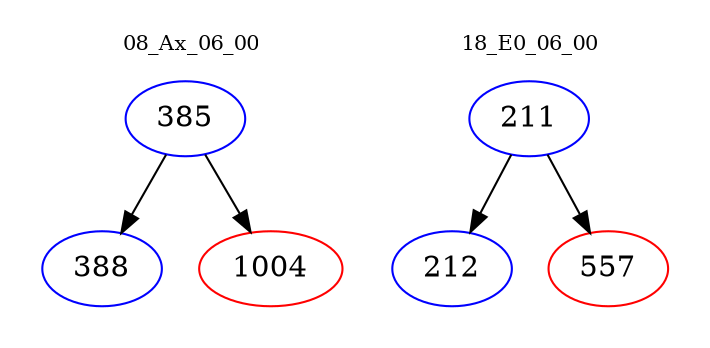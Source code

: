 digraph{
subgraph cluster_0 {
color = white
label = "08_Ax_06_00";
fontsize=10;
T0_385 [label="385", color="blue"]
T0_385 -> T0_388 [color="black"]
T0_388 [label="388", color="blue"]
T0_385 -> T0_1004 [color="black"]
T0_1004 [label="1004", color="red"]
}
subgraph cluster_1 {
color = white
label = "18_E0_06_00";
fontsize=10;
T1_211 [label="211", color="blue"]
T1_211 -> T1_212 [color="black"]
T1_212 [label="212", color="blue"]
T1_211 -> T1_557 [color="black"]
T1_557 [label="557", color="red"]
}
}
